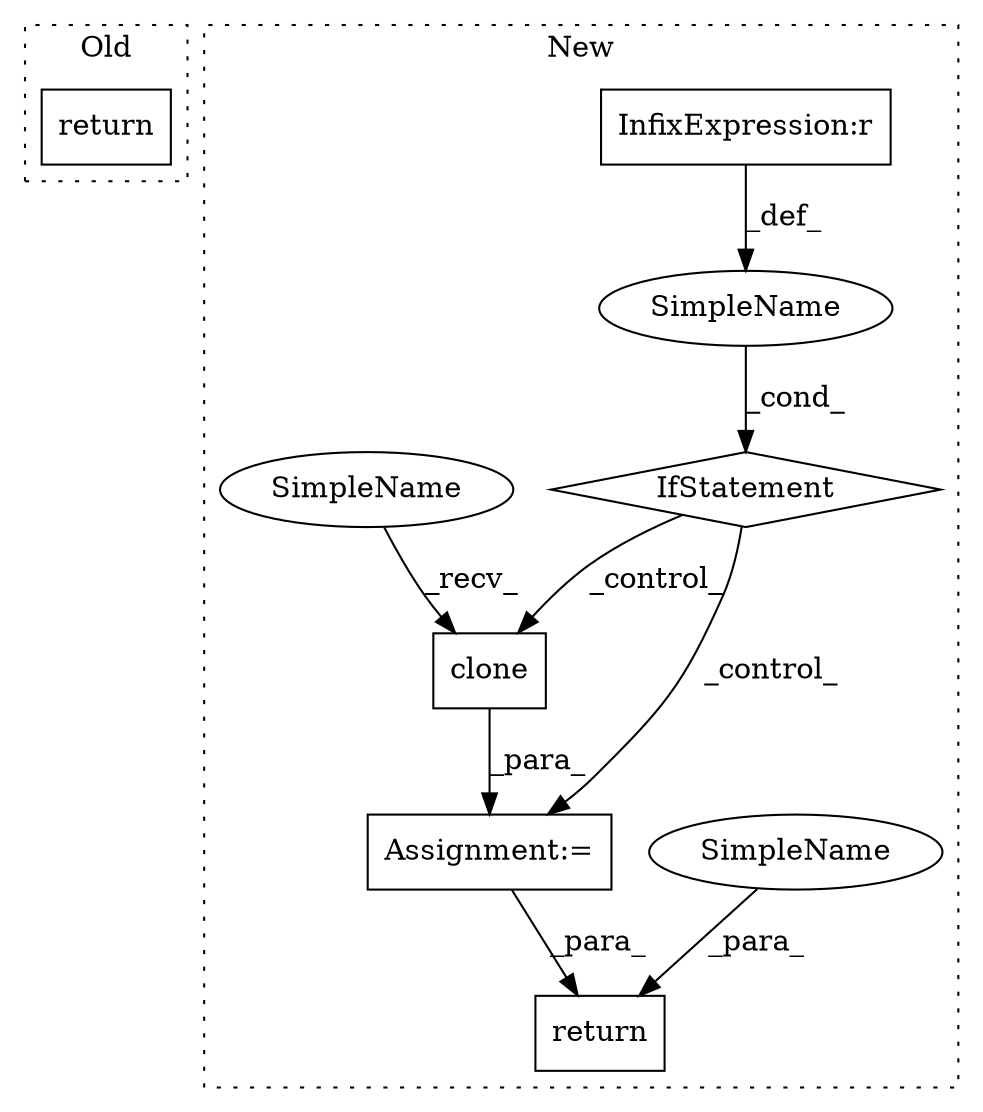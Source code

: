 digraph G {
subgraph cluster0 {
1 [label="return" a="41" s="2193" l="7" shape="box"];
label = "Old";
style="dotted";
}
subgraph cluster1 {
2 [label="clone" a="32" s="2552,2569" l="6,1" shape="box"];
3 [label="return" a="41" s="2582" l="7" shape="box"];
4 [label="Assignment:=" a="7" s="2540" l="1" shape="box"];
5 [label="IfStatement" a="25" s="2494,2520" l="4,2" shape="diamond"];
6 [label="SimpleName" a="42" s="" l="" shape="ellipse"];
7 [label="InfixExpression:r" a="27" s="2509" l="4" shape="box"];
8 [label="SimpleName" a="42" s="2589" l="10" shape="ellipse"];
9 [label="SimpleName" a="42" s="2541" l="10" shape="ellipse"];
label = "New";
style="dotted";
}
2 -> 4 [label="_para_"];
4 -> 3 [label="_para_"];
5 -> 4 [label="_control_"];
5 -> 2 [label="_control_"];
6 -> 5 [label="_cond_"];
7 -> 6 [label="_def_"];
8 -> 3 [label="_para_"];
9 -> 2 [label="_recv_"];
}